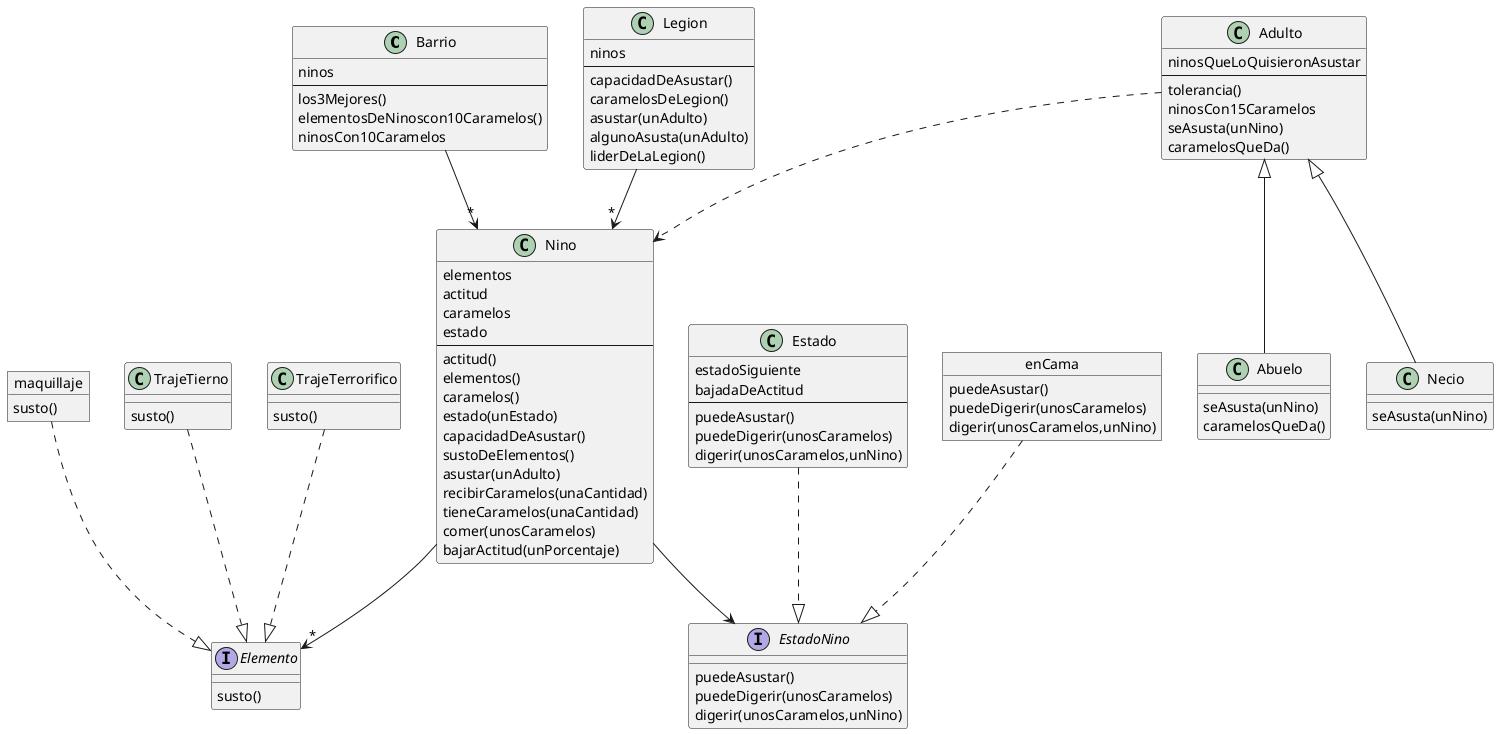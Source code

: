 @startuml diagramaDelCodigo

class Barrio { 
ninos
--
los3Mejores()
elementosDeNinoscon10Caramelos()
ninosCon10Caramelos
} 

class Adulto { 
ninosQueLoQuisieronAsustar
--
tolerancia()
ninosCon15Caramelos
seAsusta(unNino)
caramelosQueDa()
} 

class Abuelo Extends Adulto{ 
seAsusta(unNino)
caramelosQueDa()
} 

class Necio Extends Adulto{ 
seAsusta(unNino)
} 

class Legion { 
ninos
--
capacidadDeAsustar()
caramelosDeLegion()
asustar(unAdulto)
algunoAsusta(unAdulto)
liderDeLaLegion()
} 

class Nino { 
elementos
actitud
caramelos
estado
--
actitud()
elementos()
caramelos()
estado(unEstado)
capacidadDeAsustar()
sustoDeElementos()
asustar(unAdulto)
recibirCaramelos(unaCantidad)
tieneCaramelos(unaCantidad)
comer(unosCaramelos)
bajarActitud(unPorcentaje)
}

interface Elemento{
    susto()
}

object maquillaje { 
susto()
} 

class TrajeTierno { 
susto()
} 

class TrajeTerrorifico { 
susto()
} 

class Estado { 
estadoSiguiente
bajadaDeActitud
--
puedeAsustar()
puedeDigerir(unosCaramelos)
digerir(unosCaramelos,unNino)
} 

object enCama { 
puedeAsustar()
puedeDigerir(unosCaramelos)
digerir(unosCaramelos,unNino)
} 

interface EstadoNino
{
 puedeAsustar()
puedeDigerir(unosCaramelos)
digerir(unosCaramelos,unNino)
}

maquillaje ..|> Elemento
TrajeTerrorifico ..|> Elemento
TrajeTierno ..|> Elemento

Nino --> "*" Elemento

Legion -->"*" Nino

Barrio -->"*" Nino

Nino --> EstadoNino

Adulto ..> Nino

Estado ..|> EstadoNino
enCama ..|> EstadoNino
@enduml